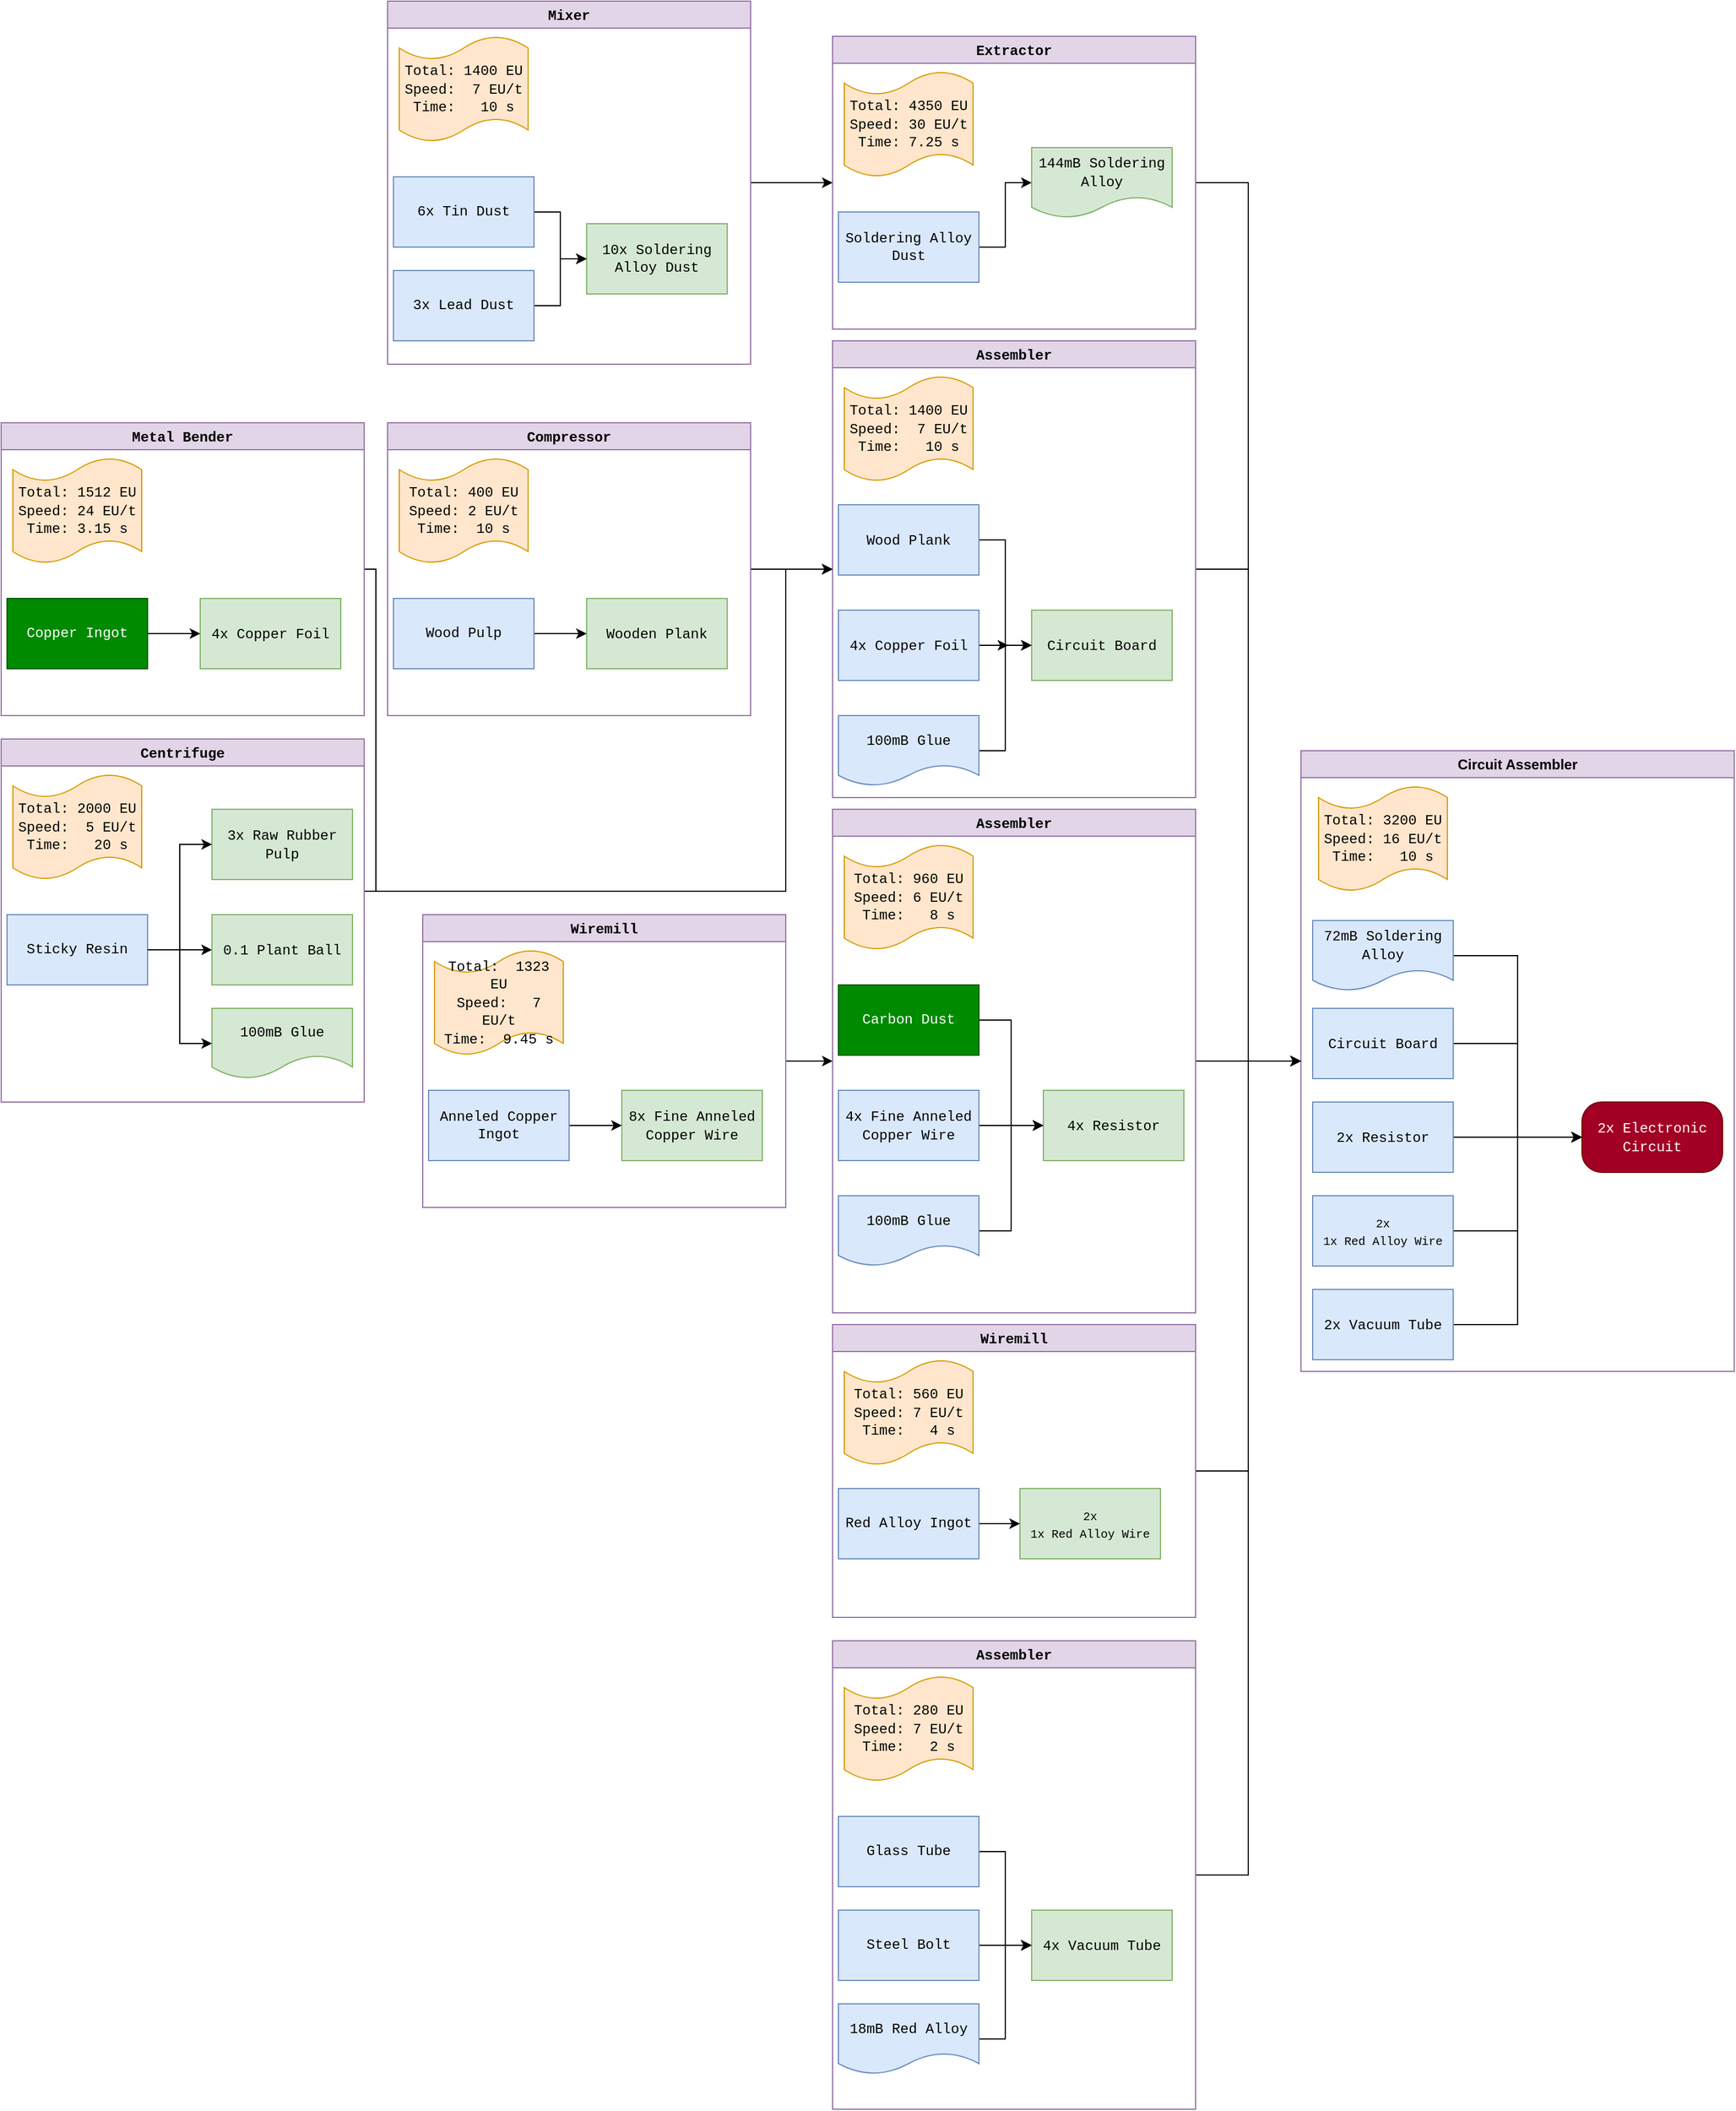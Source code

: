 <mxfile version="23.1.5" type="github">
  <diagram name="Page-1" id="xHWtxio63Q__qenesXCj">
    <mxGraphModel dx="1509" dy="815" grid="1" gridSize="10" guides="1" tooltips="1" connect="1" arrows="1" fold="1" page="1" pageScale="1" pageWidth="99900" pageHeight="99900" math="0" shadow="0">
      <root>
        <mxCell id="0" />
        <mxCell id="1" parent="0" />
        <mxCell id="_evyA89j4Kxm5VmDfR4r-19" value="Circuit Assembler" style="swimlane;whiteSpace=wrap;html=1;fillColor=#e1d5e7;strokeColor=#9673a6;" parent="1" vertex="1">
          <mxGeometry x="2490" y="920" width="370" height="530" as="geometry">
            <mxRectangle x="2540" y="1295" width="140" height="30" as="alternateBounds" />
          </mxGeometry>
        </mxCell>
        <mxCell id="_evyA89j4Kxm5VmDfR4r-24" value="&lt;font face=&quot;Courier New&quot;&gt;Total: 3200 EU&lt;br&gt;Speed: 16 EU/t&lt;br&gt;Time: &amp;nbsp; 10 s&lt;br&gt;&lt;/font&gt;" style="shape=tape;whiteSpace=wrap;html=1;fillColor=#ffe6cc;strokeColor=#d79b00;size=0.222;" parent="_evyA89j4Kxm5VmDfR4r-19" vertex="1">
          <mxGeometry x="15" y="30" width="110" height="90" as="geometry" />
        </mxCell>
        <mxCell id="_evyA89j4Kxm5VmDfR4r-25" value="&lt;font face=&quot;Courier New&quot;&gt;2x Electronic Circuit&lt;br&gt;&lt;/font&gt;" style="rounded=1;whiteSpace=wrap;html=1;fillColor=#a20025;strokeColor=#6F0000;arcSize=28;fontColor=#ffffff;" parent="_evyA89j4Kxm5VmDfR4r-19" vertex="1">
          <mxGeometry x="240" y="300" width="120" height="60" as="geometry" />
        </mxCell>
        <mxCell id="CNj63rIvP56T53jtsU0l-18" style="edgeStyle=orthogonalEdgeStyle;rounded=0;orthogonalLoop=1;jettySize=auto;html=1;entryX=0;entryY=0.5;entryDx=0;entryDy=0;" edge="1" parent="_evyA89j4Kxm5VmDfR4r-19" source="_evyA89j4Kxm5VmDfR4r-7" target="_evyA89j4Kxm5VmDfR4r-25">
          <mxGeometry relative="1" as="geometry" />
        </mxCell>
        <mxCell id="_evyA89j4Kxm5VmDfR4r-7" value="&lt;font face=&quot;Courier New&quot;&gt;Circuit Board&lt;br&gt;&lt;/font&gt;" style="rounded=0;whiteSpace=wrap;html=1;fillColor=#dae8fc;strokeColor=#6c8ebf;" parent="_evyA89j4Kxm5VmDfR4r-19" vertex="1">
          <mxGeometry x="10" y="220" width="120" height="60" as="geometry" />
        </mxCell>
        <mxCell id="CNj63rIvP56T53jtsU0l-17" style="edgeStyle=orthogonalEdgeStyle;rounded=0;orthogonalLoop=1;jettySize=auto;html=1;entryX=0;entryY=0.5;entryDx=0;entryDy=0;" edge="1" parent="_evyA89j4Kxm5VmDfR4r-19" source="_evyA89j4Kxm5VmDfR4r-41" target="_evyA89j4Kxm5VmDfR4r-25">
          <mxGeometry relative="1" as="geometry" />
        </mxCell>
        <mxCell id="_evyA89j4Kxm5VmDfR4r-41" value="&lt;font face=&quot;Courier New&quot;&gt;72mB Soldering Alloy&lt;br&gt;&lt;/font&gt;" style="rounded=0;whiteSpace=wrap;html=1;fillColor=#dae8fc;strokeColor=#6c8ebf;shape=document;boundedLbl=1;" parent="_evyA89j4Kxm5VmDfR4r-19" vertex="1">
          <mxGeometry x="10" y="145" width="120" height="60" as="geometry" />
        </mxCell>
        <mxCell id="CNj63rIvP56T53jtsU0l-19" style="edgeStyle=orthogonalEdgeStyle;rounded=0;orthogonalLoop=1;jettySize=auto;html=1;entryX=0;entryY=0.5;entryDx=0;entryDy=0;" edge="1" parent="_evyA89j4Kxm5VmDfR4r-19" source="_evyA89j4Kxm5VmDfR4r-8" target="_evyA89j4Kxm5VmDfR4r-25">
          <mxGeometry relative="1" as="geometry" />
        </mxCell>
        <mxCell id="_evyA89j4Kxm5VmDfR4r-8" value="&lt;font face=&quot;Courier New&quot;&gt;2x Resistor&lt;/font&gt;" style="rounded=0;whiteSpace=wrap;html=1;fillColor=#dae8fc;strokeColor=#6c8ebf;" parent="_evyA89j4Kxm5VmDfR4r-19" vertex="1">
          <mxGeometry x="10" y="300" width="120" height="60" as="geometry" />
        </mxCell>
        <mxCell id="CNj63rIvP56T53jtsU0l-20" style="edgeStyle=orthogonalEdgeStyle;rounded=0;orthogonalLoop=1;jettySize=auto;html=1;entryX=0;entryY=0.5;entryDx=0;entryDy=0;" edge="1" parent="_evyA89j4Kxm5VmDfR4r-19" source="_evyA89j4Kxm5VmDfR4r-9" target="_evyA89j4Kxm5VmDfR4r-25">
          <mxGeometry relative="1" as="geometry" />
        </mxCell>
        <mxCell id="_evyA89j4Kxm5VmDfR4r-9" value="&lt;font style=&quot;font-size: 10px;&quot; face=&quot;Courier New&quot;&gt;2x &lt;br&gt;1x Red Alloy Wire &lt;br&gt;&lt;/font&gt;" style="rounded=0;whiteSpace=wrap;html=1;fillColor=#dae8fc;strokeColor=#6c8ebf;" parent="_evyA89j4Kxm5VmDfR4r-19" vertex="1">
          <mxGeometry x="10" y="380" width="120" height="60" as="geometry" />
        </mxCell>
        <mxCell id="CNj63rIvP56T53jtsU0l-21" style="edgeStyle=orthogonalEdgeStyle;rounded=0;orthogonalLoop=1;jettySize=auto;html=1;entryX=0;entryY=0.5;entryDx=0;entryDy=0;" edge="1" parent="_evyA89j4Kxm5VmDfR4r-19" source="_evyA89j4Kxm5VmDfR4r-10" target="_evyA89j4Kxm5VmDfR4r-25">
          <mxGeometry relative="1" as="geometry" />
        </mxCell>
        <mxCell id="_evyA89j4Kxm5VmDfR4r-10" value="&lt;font face=&quot;Courier New&quot;&gt;2x Vacuum Tube&lt;br&gt;&lt;/font&gt;" style="rounded=0;whiteSpace=wrap;html=1;fillColor=#dae8fc;strokeColor=#6c8ebf;" parent="_evyA89j4Kxm5VmDfR4r-19" vertex="1">
          <mxGeometry x="10" y="460" width="120" height="60" as="geometry" />
        </mxCell>
        <mxCell id="CNj63rIvP56T53jtsU0l-23" style="edgeStyle=orthogonalEdgeStyle;rounded=0;orthogonalLoop=1;jettySize=auto;html=1;entryX=0;entryY=0.5;entryDx=0;entryDy=0;" edge="1" parent="1" source="_evyA89j4Kxm5VmDfR4r-27" target="_evyA89j4Kxm5VmDfR4r-19">
          <mxGeometry relative="1" as="geometry" />
        </mxCell>
        <mxCell id="_evyA89j4Kxm5VmDfR4r-27" value="&lt;font face=&quot;Courier New&quot;&gt;Extractor&lt;/font&gt;" style="swimlane;whiteSpace=wrap;html=1;fillColor=#e1d5e7;strokeColor=#9673a6;" parent="1" vertex="1">
          <mxGeometry x="2090" y="310" width="310" height="250" as="geometry">
            <mxRectangle x="2080" y="1000" width="140" height="30" as="alternateBounds" />
          </mxGeometry>
        </mxCell>
        <mxCell id="_evyA89j4Kxm5VmDfR4r-28" value="&lt;font face=&quot;Courier New&quot;&gt;Total: 4350 EU&lt;br&gt;Speed: 30 EU/t&lt;br&gt;Time: 7.25 s&lt;br&gt;&lt;/font&gt;" style="shape=tape;whiteSpace=wrap;html=1;fillColor=#ffe6cc;strokeColor=#d79b00;size=0.222;" parent="_evyA89j4Kxm5VmDfR4r-27" vertex="1">
          <mxGeometry x="10" y="30" width="110" height="90" as="geometry" />
        </mxCell>
        <mxCell id="_evyA89j4Kxm5VmDfR4r-11" value="&lt;font face=&quot;Courier New&quot;&gt;144mB Soldering Alloy&lt;br&gt;&lt;/font&gt;" style="rounded=0;whiteSpace=wrap;html=1;fillColor=#d5e8d4;strokeColor=#82b366;shape=document;boundedLbl=1;" parent="_evyA89j4Kxm5VmDfR4r-27" vertex="1">
          <mxGeometry x="170" y="95" width="120" height="60" as="geometry" />
        </mxCell>
        <mxCell id="CNj63rIvP56T53jtsU0l-29" style="edgeStyle=orthogonalEdgeStyle;rounded=0;orthogonalLoop=1;jettySize=auto;html=1;entryX=0;entryY=0.5;entryDx=0;entryDy=0;" edge="1" parent="_evyA89j4Kxm5VmDfR4r-27" source="CNj63rIvP56T53jtsU0l-28" target="_evyA89j4Kxm5VmDfR4r-11">
          <mxGeometry relative="1" as="geometry" />
        </mxCell>
        <mxCell id="CNj63rIvP56T53jtsU0l-28" value="Soldering Alloy Dust" style="rounded=0;whiteSpace=wrap;html=1;fontFamily=Courier New;fillColor=#dae8fc;strokeColor=#6c8ebf;" vertex="1" parent="_evyA89j4Kxm5VmDfR4r-27">
          <mxGeometry x="5" y="150" width="120" height="60" as="geometry" />
        </mxCell>
        <mxCell id="CNj63rIvP56T53jtsU0l-24" style="edgeStyle=orthogonalEdgeStyle;rounded=0;orthogonalLoop=1;jettySize=auto;html=1;entryX=0;entryY=0.5;entryDx=0;entryDy=0;" edge="1" parent="1" source="_evyA89j4Kxm5VmDfR4r-45" target="_evyA89j4Kxm5VmDfR4r-19">
          <mxGeometry relative="1" as="geometry" />
        </mxCell>
        <mxCell id="_evyA89j4Kxm5VmDfR4r-45" value="&lt;font face=&quot;Courier New&quot;&gt;Assembler&lt;/font&gt;" style="swimlane;whiteSpace=wrap;html=1;fillColor=#e1d5e7;strokeColor=#9673a6;" parent="1" vertex="1">
          <mxGeometry x="2090" y="970" width="310" height="430" as="geometry">
            <mxRectangle x="2080" y="1060" width="140" height="30" as="alternateBounds" />
          </mxGeometry>
        </mxCell>
        <mxCell id="_evyA89j4Kxm5VmDfR4r-46" value="&lt;font face=&quot;Courier New&quot;&gt;Total: 960 EU&lt;br&gt;Speed: 6 EU/t&lt;br&gt;Time: &amp;nbsp; 8 s&lt;br&gt;&lt;/font&gt;" style="shape=tape;whiteSpace=wrap;html=1;fillColor=#ffe6cc;strokeColor=#d79b00;size=0.222;" parent="_evyA89j4Kxm5VmDfR4r-45" vertex="1">
          <mxGeometry x="10" y="30" width="110" height="90" as="geometry" />
        </mxCell>
        <mxCell id="_evyA89j4Kxm5VmDfR4r-47" value="&lt;font face=&quot;Courier New&quot;&gt;4x Resistor&lt;br&gt;&lt;/font&gt;" style="rounded=0;whiteSpace=wrap;html=1;fillColor=#d5e8d4;strokeColor=#82b366;shape=document;boundedLbl=1;size=0;" parent="_evyA89j4Kxm5VmDfR4r-45" vertex="1">
          <mxGeometry x="180" y="240" width="120" height="60" as="geometry" />
        </mxCell>
        <mxCell id="CNj63rIvP56T53jtsU0l-34" style="edgeStyle=orthogonalEdgeStyle;rounded=0;orthogonalLoop=1;jettySize=auto;html=1;entryX=0;entryY=0.5;entryDx=0;entryDy=0;" edge="1" parent="_evyA89j4Kxm5VmDfR4r-45" source="CNj63rIvP56T53jtsU0l-32" target="_evyA89j4Kxm5VmDfR4r-47">
          <mxGeometry relative="1" as="geometry" />
        </mxCell>
        <mxCell id="CNj63rIvP56T53jtsU0l-32" value="&lt;font face=&quot;Courier New&quot;&gt;Carbon Dust&lt;br&gt;&lt;/font&gt;" style="rounded=0;whiteSpace=wrap;html=1;fillColor=#008a00;strokeColor=#005700;align=center;verticalAlign=middle;fontFamily=Courier New;fontSize=12;fontColor=#ffffff;" vertex="1" parent="_evyA89j4Kxm5VmDfR4r-45">
          <mxGeometry x="5" y="150" width="120" height="60" as="geometry" />
        </mxCell>
        <mxCell id="CNj63rIvP56T53jtsU0l-35" style="edgeStyle=orthogonalEdgeStyle;rounded=0;orthogonalLoop=1;jettySize=auto;html=1;entryX=0;entryY=0.5;entryDx=0;entryDy=0;" edge="1" parent="_evyA89j4Kxm5VmDfR4r-45" source="CNj63rIvP56T53jtsU0l-33" target="_evyA89j4Kxm5VmDfR4r-47">
          <mxGeometry relative="1" as="geometry" />
        </mxCell>
        <mxCell id="CNj63rIvP56T53jtsU0l-33" value="&lt;font face=&quot;Courier New&quot;&gt;4x Fine Anneled Copper Wire&lt;br&gt;&lt;/font&gt;" style="rounded=0;whiteSpace=wrap;html=1;fillColor=#dae8fc;strokeColor=#6c8ebf;" vertex="1" parent="_evyA89j4Kxm5VmDfR4r-45">
          <mxGeometry x="5" y="240" width="120" height="60" as="geometry" />
        </mxCell>
        <mxCell id="CNj63rIvP56T53jtsU0l-37" style="edgeStyle=orthogonalEdgeStyle;rounded=0;orthogonalLoop=1;jettySize=auto;html=1;entryX=0;entryY=0.5;entryDx=0;entryDy=0;" edge="1" parent="_evyA89j4Kxm5VmDfR4r-45" source="CNj63rIvP56T53jtsU0l-36" target="_evyA89j4Kxm5VmDfR4r-47">
          <mxGeometry relative="1" as="geometry" />
        </mxCell>
        <mxCell id="CNj63rIvP56T53jtsU0l-36" value="&lt;font face=&quot;Courier New&quot;&gt;100mB Glue&lt;br&gt;&lt;/font&gt;" style="shape=document;whiteSpace=wrap;html=1;boundedLbl=1;fillColor=#dae8fc;strokeColor=#6c8ebf;" vertex="1" parent="_evyA89j4Kxm5VmDfR4r-45">
          <mxGeometry x="5" y="330" width="120" height="60" as="geometry" />
        </mxCell>
        <mxCell id="CNj63rIvP56T53jtsU0l-25" style="edgeStyle=orthogonalEdgeStyle;rounded=0;orthogonalLoop=1;jettySize=auto;html=1;entryX=0;entryY=0.5;entryDx=0;entryDy=0;" edge="1" parent="1" source="CNj63rIvP56T53jtsU0l-1" target="_evyA89j4Kxm5VmDfR4r-19">
          <mxGeometry relative="1" as="geometry" />
        </mxCell>
        <mxCell id="CNj63rIvP56T53jtsU0l-1" value="&lt;font face=&quot;Courier New&quot;&gt;Assembler&lt;/font&gt;" style="swimlane;whiteSpace=wrap;html=1;fillColor=#e1d5e7;strokeColor=#9673a6;" vertex="1" parent="1">
          <mxGeometry x="2090" y="570" width="310" height="390" as="geometry">
            <mxRectangle x="2080" y="1120" width="140" height="30" as="alternateBounds" />
          </mxGeometry>
        </mxCell>
        <mxCell id="CNj63rIvP56T53jtsU0l-2" value="&lt;font face=&quot;Courier New&quot;&gt;Total: 1400 EU&lt;br&gt;Speed:&amp;nbsp; 7 EU/t&lt;br&gt;Time: &amp;nbsp; 10 s&lt;br&gt;&lt;/font&gt;" style="shape=tape;whiteSpace=wrap;html=1;fillColor=#ffe6cc;strokeColor=#d79b00;size=0.222;" vertex="1" parent="CNj63rIvP56T53jtsU0l-1">
          <mxGeometry x="10" y="30" width="110" height="90" as="geometry" />
        </mxCell>
        <mxCell id="CNj63rIvP56T53jtsU0l-3" value="&lt;font face=&quot;Courier New&quot;&gt;Circuit Board&lt;br&gt;&lt;/font&gt;" style="rounded=0;whiteSpace=wrap;html=1;fillColor=#d5e8d4;strokeColor=#82b366;shape=document;boundedLbl=1;size=0;" vertex="1" parent="CNj63rIvP56T53jtsU0l-1">
          <mxGeometry x="170" y="230" width="120" height="60" as="geometry" />
        </mxCell>
        <mxCell id="CNj63rIvP56T53jtsU0l-41" style="edgeStyle=orthogonalEdgeStyle;rounded=0;orthogonalLoop=1;jettySize=auto;html=1;entryX=0;entryY=0.5;entryDx=0;entryDy=0;" edge="1" parent="CNj63rIvP56T53jtsU0l-1" source="CNj63rIvP56T53jtsU0l-38" target="CNj63rIvP56T53jtsU0l-3">
          <mxGeometry relative="1" as="geometry" />
        </mxCell>
        <mxCell id="CNj63rIvP56T53jtsU0l-38" value="&lt;font face=&quot;Courier New&quot;&gt;Wood Plank&lt;br&gt;&lt;/font&gt;" style="rounded=0;whiteSpace=wrap;html=1;fillColor=#dae8fc;strokeColor=#6c8ebf;" vertex="1" parent="CNj63rIvP56T53jtsU0l-1">
          <mxGeometry x="5" y="140" width="120" height="60" as="geometry" />
        </mxCell>
        <mxCell id="CNj63rIvP56T53jtsU0l-42" style="edgeStyle=orthogonalEdgeStyle;rounded=0;orthogonalLoop=1;jettySize=auto;html=1;" edge="1" parent="CNj63rIvP56T53jtsU0l-1" source="CNj63rIvP56T53jtsU0l-39">
          <mxGeometry relative="1" as="geometry">
            <mxPoint x="150" y="260" as="targetPoint" />
          </mxGeometry>
        </mxCell>
        <mxCell id="CNj63rIvP56T53jtsU0l-39" value="&lt;font face=&quot;Courier New&quot;&gt;4x Copper Foil&lt;br&gt;&lt;/font&gt;" style="rounded=0;whiteSpace=wrap;html=1;fillColor=#dae8fc;strokeColor=#6c8ebf;" vertex="1" parent="CNj63rIvP56T53jtsU0l-1">
          <mxGeometry x="5" y="230" width="120" height="60" as="geometry" />
        </mxCell>
        <mxCell id="CNj63rIvP56T53jtsU0l-43" style="edgeStyle=orthogonalEdgeStyle;rounded=0;orthogonalLoop=1;jettySize=auto;html=1;entryX=0;entryY=0.5;entryDx=0;entryDy=0;" edge="1" parent="CNj63rIvP56T53jtsU0l-1" source="CNj63rIvP56T53jtsU0l-40" target="CNj63rIvP56T53jtsU0l-3">
          <mxGeometry relative="1" as="geometry" />
        </mxCell>
        <mxCell id="CNj63rIvP56T53jtsU0l-40" value="&lt;font face=&quot;Courier New&quot;&gt;100mB Glue&lt;br&gt;&lt;/font&gt;" style="shape=document;whiteSpace=wrap;html=1;boundedLbl=1;fillColor=#dae8fc;strokeColor=#6c8ebf;" vertex="1" parent="CNj63rIvP56T53jtsU0l-1">
          <mxGeometry x="5" y="320" width="120" height="60" as="geometry" />
        </mxCell>
        <mxCell id="CNj63rIvP56T53jtsU0l-26" style="edgeStyle=orthogonalEdgeStyle;rounded=0;orthogonalLoop=1;jettySize=auto;html=1;entryX=0;entryY=0.5;entryDx=0;entryDy=0;" edge="1" parent="1" source="CNj63rIvP56T53jtsU0l-6" target="_evyA89j4Kxm5VmDfR4r-19">
          <mxGeometry relative="1" as="geometry" />
        </mxCell>
        <mxCell id="CNj63rIvP56T53jtsU0l-6" value="&lt;font face=&quot;Courier New&quot;&gt;Wiremill&lt;/font&gt;" style="swimlane;whiteSpace=wrap;html=1;fillColor=#e1d5e7;strokeColor=#9673a6;" vertex="1" parent="1">
          <mxGeometry x="2090" y="1410" width="310" height="250" as="geometry">
            <mxRectangle x="2080" y="1200" width="140" height="30" as="alternateBounds" />
          </mxGeometry>
        </mxCell>
        <mxCell id="CNj63rIvP56T53jtsU0l-7" value="&lt;font face=&quot;Courier New&quot;&gt;Total: 560 EU&lt;br&gt;Speed: 7 EU/t&lt;br&gt;Time: &amp;nbsp; 4 s&lt;br&gt;&lt;/font&gt;" style="shape=tape;whiteSpace=wrap;html=1;fillColor=#ffe6cc;strokeColor=#d79b00;size=0.222;" vertex="1" parent="CNj63rIvP56T53jtsU0l-6">
          <mxGeometry x="10" y="30" width="110" height="90" as="geometry" />
        </mxCell>
        <mxCell id="CNj63rIvP56T53jtsU0l-8" value="&lt;font style=&quot;font-size: 10px;&quot; face=&quot;Courier New&quot;&gt;2x &lt;br&gt;1x Red Alloy Wire &lt;br&gt;&lt;/font&gt;" style="rounded=0;whiteSpace=wrap;html=1;fillColor=#d5e8d4;strokeColor=#82b366;shape=document;boundedLbl=1;size=0;" vertex="1" parent="CNj63rIvP56T53jtsU0l-6">
          <mxGeometry x="160" y="140" width="120" height="60" as="geometry" />
        </mxCell>
        <mxCell id="CNj63rIvP56T53jtsU0l-47" style="edgeStyle=orthogonalEdgeStyle;rounded=0;orthogonalLoop=1;jettySize=auto;html=1;entryX=0;entryY=0.5;entryDx=0;entryDy=0;" edge="1" parent="CNj63rIvP56T53jtsU0l-6" source="CNj63rIvP56T53jtsU0l-46" target="CNj63rIvP56T53jtsU0l-8">
          <mxGeometry relative="1" as="geometry" />
        </mxCell>
        <mxCell id="CNj63rIvP56T53jtsU0l-46" value="Red Alloy Ingot" style="rounded=0;whiteSpace=wrap;html=1;fillColor=#dae8fc;strokeColor=#6c8ebf;fontFamily=Courier New;" vertex="1" parent="CNj63rIvP56T53jtsU0l-6">
          <mxGeometry x="5" y="140" width="120" height="60" as="geometry" />
        </mxCell>
        <mxCell id="CNj63rIvP56T53jtsU0l-27" style="edgeStyle=orthogonalEdgeStyle;rounded=0;orthogonalLoop=1;jettySize=auto;html=1;entryX=0;entryY=0.5;entryDx=0;entryDy=0;" edge="1" parent="1" source="CNj63rIvP56T53jtsU0l-11" target="_evyA89j4Kxm5VmDfR4r-19">
          <mxGeometry relative="1" as="geometry" />
        </mxCell>
        <mxCell id="CNj63rIvP56T53jtsU0l-11" value="&lt;font face=&quot;Courier New&quot;&gt;Assembler&lt;/font&gt;" style="swimlane;whiteSpace=wrap;html=1;fillColor=#e1d5e7;strokeColor=#9673a6;" vertex="1" parent="1">
          <mxGeometry x="2090" y="1680" width="310" height="400" as="geometry">
            <mxRectangle x="2070" y="1460" width="140" height="30" as="alternateBounds" />
          </mxGeometry>
        </mxCell>
        <mxCell id="CNj63rIvP56T53jtsU0l-12" value="&lt;font face=&quot;Courier New&quot;&gt;Total: 280 EU&lt;br&gt;Speed: 7 EU/t&lt;br&gt;Time: &amp;nbsp; 2 s&lt;br&gt;&lt;/font&gt;" style="shape=tape;whiteSpace=wrap;html=1;fillColor=#ffe6cc;strokeColor=#d79b00;size=0.222;" vertex="1" parent="CNj63rIvP56T53jtsU0l-11">
          <mxGeometry x="10" y="30" width="110" height="90" as="geometry" />
        </mxCell>
        <mxCell id="CNj63rIvP56T53jtsU0l-14" value="&lt;font face=&quot;Courier New&quot;&gt;4x Vacuum Tube&lt;br&gt;&lt;/font&gt;" style="rounded=0;whiteSpace=wrap;html=1;fillColor=#d5e8d4;strokeColor=#82b366;" vertex="1" parent="CNj63rIvP56T53jtsU0l-11">
          <mxGeometry x="170" y="230" width="120" height="60" as="geometry" />
        </mxCell>
        <mxCell id="CNj63rIvP56T53jtsU0l-59" style="edgeStyle=orthogonalEdgeStyle;rounded=0;orthogonalLoop=1;jettySize=auto;html=1;entryX=0;entryY=0.5;entryDx=0;entryDy=0;" edge="1" parent="CNj63rIvP56T53jtsU0l-11" source="CNj63rIvP56T53jtsU0l-48" target="CNj63rIvP56T53jtsU0l-14">
          <mxGeometry relative="1" as="geometry" />
        </mxCell>
        <mxCell id="CNj63rIvP56T53jtsU0l-48" value="Glass Tube" style="rounded=0;whiteSpace=wrap;html=1;fontFamily=Courier New;fillColor=#dae8fc;strokeColor=#6c8ebf;" vertex="1" parent="CNj63rIvP56T53jtsU0l-11">
          <mxGeometry x="5" y="150" width="120" height="60" as="geometry" />
        </mxCell>
        <mxCell id="CNj63rIvP56T53jtsU0l-58" style="edgeStyle=orthogonalEdgeStyle;rounded=0;orthogonalLoop=1;jettySize=auto;html=1;entryX=0;entryY=0.5;entryDx=0;entryDy=0;" edge="1" parent="CNj63rIvP56T53jtsU0l-11" source="CNj63rIvP56T53jtsU0l-55" target="CNj63rIvP56T53jtsU0l-14">
          <mxGeometry relative="1" as="geometry" />
        </mxCell>
        <mxCell id="CNj63rIvP56T53jtsU0l-55" value="Steel Bolt" style="rounded=0;whiteSpace=wrap;html=1;fontFamily=Courier New;fillColor=#dae8fc;strokeColor=#6c8ebf;" vertex="1" parent="CNj63rIvP56T53jtsU0l-11">
          <mxGeometry x="5" y="230" width="120" height="60" as="geometry" />
        </mxCell>
        <mxCell id="CNj63rIvP56T53jtsU0l-57" style="edgeStyle=orthogonalEdgeStyle;rounded=0;orthogonalLoop=1;jettySize=auto;html=1;entryX=0;entryY=0.5;entryDx=0;entryDy=0;" edge="1" parent="CNj63rIvP56T53jtsU0l-11" source="CNj63rIvP56T53jtsU0l-56" target="CNj63rIvP56T53jtsU0l-14">
          <mxGeometry relative="1" as="geometry" />
        </mxCell>
        <mxCell id="CNj63rIvP56T53jtsU0l-56" value="&lt;font face=&quot;Courier New&quot;&gt;18mB Red Alloy&lt;br&gt;&lt;/font&gt;" style="shape=document;whiteSpace=wrap;html=1;boundedLbl=1;fillColor=#dae8fc;strokeColor=#6c8ebf;" vertex="1" parent="CNj63rIvP56T53jtsU0l-11">
          <mxGeometry x="5" y="310" width="120" height="60" as="geometry" />
        </mxCell>
        <mxCell id="CNj63rIvP56T53jtsU0l-65" style="edgeStyle=orthogonalEdgeStyle;rounded=0;orthogonalLoop=1;jettySize=auto;html=1;entryX=0;entryY=0.5;entryDx=0;entryDy=0;" edge="1" parent="1" source="CNj63rIvP56T53jtsU0l-60" target="_evyA89j4Kxm5VmDfR4r-27">
          <mxGeometry relative="1" as="geometry" />
        </mxCell>
        <mxCell id="CNj63rIvP56T53jtsU0l-60" value="&lt;font face=&quot;Courier New&quot;&gt;Mixer&lt;/font&gt;" style="swimlane;whiteSpace=wrap;html=1;fillColor=#e1d5e7;strokeColor=#9673a6;" vertex="1" parent="1">
          <mxGeometry x="1710" y="280" width="310" height="310" as="geometry">
            <mxRectangle x="2080" y="1000" width="140" height="30" as="alternateBounds" />
          </mxGeometry>
        </mxCell>
        <mxCell id="CNj63rIvP56T53jtsU0l-61" value="&lt;font face=&quot;Courier New&quot;&gt;Total: 1400 EU&lt;br&gt;Speed:&amp;nbsp; 7 EU/t&lt;br&gt;Time:&amp;nbsp;&amp;nbsp; 10 s&lt;br&gt;&lt;/font&gt;" style="shape=tape;whiteSpace=wrap;html=1;fillColor=#ffe6cc;strokeColor=#d79b00;size=0.222;" vertex="1" parent="CNj63rIvP56T53jtsU0l-60">
          <mxGeometry x="10" y="30" width="110" height="90" as="geometry" />
        </mxCell>
        <mxCell id="CNj63rIvP56T53jtsU0l-62" value="10x Soldering Alloy Dust" style="rounded=0;whiteSpace=wrap;html=1;fillColor=#d5e8d4;strokeColor=#82b366;shape=document;boundedLbl=1;size=0;fontFamily=Courier New;" vertex="1" parent="CNj63rIvP56T53jtsU0l-60">
          <mxGeometry x="170" y="190" width="120" height="60" as="geometry" />
        </mxCell>
        <mxCell id="CNj63rIvP56T53jtsU0l-63" style="edgeStyle=orthogonalEdgeStyle;rounded=0;orthogonalLoop=1;jettySize=auto;html=1;entryX=0;entryY=0.5;entryDx=0;entryDy=0;" edge="1" parent="CNj63rIvP56T53jtsU0l-60" source="CNj63rIvP56T53jtsU0l-64" target="CNj63rIvP56T53jtsU0l-62">
          <mxGeometry relative="1" as="geometry" />
        </mxCell>
        <mxCell id="CNj63rIvP56T53jtsU0l-64" value="6x Tin Dust" style="rounded=0;whiteSpace=wrap;html=1;fontFamily=Courier New;fillColor=#dae8fc;strokeColor=#6c8ebf;" vertex="1" parent="CNj63rIvP56T53jtsU0l-60">
          <mxGeometry x="5" y="150" width="120" height="60" as="geometry" />
        </mxCell>
        <mxCell id="CNj63rIvP56T53jtsU0l-67" style="edgeStyle=orthogonalEdgeStyle;rounded=0;orthogonalLoop=1;jettySize=auto;html=1;entryX=0;entryY=0.5;entryDx=0;entryDy=0;" edge="1" parent="CNj63rIvP56T53jtsU0l-60" source="CNj63rIvP56T53jtsU0l-66" target="CNj63rIvP56T53jtsU0l-62">
          <mxGeometry relative="1" as="geometry" />
        </mxCell>
        <mxCell id="CNj63rIvP56T53jtsU0l-66" value="3x Lead Dust" style="rounded=0;whiteSpace=wrap;html=1;fontFamily=Courier New;fillColor=#dae8fc;strokeColor=#6c8ebf;" vertex="1" parent="CNj63rIvP56T53jtsU0l-60">
          <mxGeometry x="5" y="230" width="120" height="60" as="geometry" />
        </mxCell>
        <mxCell id="CNj63rIvP56T53jtsU0l-73" style="edgeStyle=orthogonalEdgeStyle;rounded=0;orthogonalLoop=1;jettySize=auto;html=1;entryX=0;entryY=0.5;entryDx=0;entryDy=0;" edge="1" parent="1" source="CNj63rIvP56T53jtsU0l-68" target="CNj63rIvP56T53jtsU0l-1">
          <mxGeometry relative="1" as="geometry" />
        </mxCell>
        <mxCell id="CNj63rIvP56T53jtsU0l-68" value="&lt;font face=&quot;Courier New&quot;&gt;Compressor&lt;/font&gt;" style="swimlane;whiteSpace=wrap;html=1;fillColor=#e1d5e7;strokeColor=#9673a6;" vertex="1" parent="1">
          <mxGeometry x="1710" y="640" width="310" height="250" as="geometry">
            <mxRectangle x="2080" y="1000" width="140" height="30" as="alternateBounds" />
          </mxGeometry>
        </mxCell>
        <mxCell id="CNj63rIvP56T53jtsU0l-69" value="&lt;font face=&quot;Courier New&quot;&gt;Total: 400 EU&lt;br&gt;Speed: 2 EU/t&lt;br&gt;Time:&amp;nbsp; 10 s&lt;br&gt;&lt;/font&gt;" style="shape=tape;whiteSpace=wrap;html=1;fillColor=#ffe6cc;strokeColor=#d79b00;size=0.222;" vertex="1" parent="CNj63rIvP56T53jtsU0l-68">
          <mxGeometry x="10" y="30" width="110" height="90" as="geometry" />
        </mxCell>
        <mxCell id="CNj63rIvP56T53jtsU0l-70" value="&lt;font face=&quot;Courier New&quot;&gt;Wooden Plank&lt;br&gt;&lt;/font&gt;" style="rounded=0;whiteSpace=wrap;html=1;fillColor=#d5e8d4;strokeColor=#82b366;shape=document;boundedLbl=1;size=0;" vertex="1" parent="CNj63rIvP56T53jtsU0l-68">
          <mxGeometry x="170" y="150" width="120" height="60" as="geometry" />
        </mxCell>
        <mxCell id="CNj63rIvP56T53jtsU0l-71" style="edgeStyle=orthogonalEdgeStyle;rounded=0;orthogonalLoop=1;jettySize=auto;html=1;entryX=0;entryY=0.5;entryDx=0;entryDy=0;" edge="1" parent="CNj63rIvP56T53jtsU0l-68" source="CNj63rIvP56T53jtsU0l-72" target="CNj63rIvP56T53jtsU0l-70">
          <mxGeometry relative="1" as="geometry" />
        </mxCell>
        <mxCell id="CNj63rIvP56T53jtsU0l-72" value="Wood Pulp" style="rounded=0;whiteSpace=wrap;html=1;fontFamily=Courier New;fillColor=#dae8fc;strokeColor=#6c8ebf;" vertex="1" parent="CNj63rIvP56T53jtsU0l-68">
          <mxGeometry x="5" y="150" width="120" height="60" as="geometry" />
        </mxCell>
        <mxCell id="CNj63rIvP56T53jtsU0l-79" style="edgeStyle=orthogonalEdgeStyle;rounded=0;orthogonalLoop=1;jettySize=auto;html=1;entryX=0;entryY=0.5;entryDx=0;entryDy=0;" edge="1" parent="1" source="CNj63rIvP56T53jtsU0l-74" target="CNj63rIvP56T53jtsU0l-1">
          <mxGeometry relative="1" as="geometry">
            <Array as="points">
              <mxPoint x="1700" y="765" />
              <mxPoint x="1700" y="1040" />
              <mxPoint x="2050" y="1040" />
              <mxPoint x="2050" y="765" />
            </Array>
          </mxGeometry>
        </mxCell>
        <mxCell id="CNj63rIvP56T53jtsU0l-74" value="&lt;font face=&quot;Courier New&quot;&gt;Metal Bender&lt;br&gt;&lt;/font&gt;" style="swimlane;whiteSpace=wrap;html=1;fillColor=#e1d5e7;strokeColor=#9673a6;" vertex="1" parent="1">
          <mxGeometry x="1380" y="640" width="310" height="250" as="geometry">
            <mxRectangle x="2080" y="1000" width="140" height="30" as="alternateBounds" />
          </mxGeometry>
        </mxCell>
        <mxCell id="CNj63rIvP56T53jtsU0l-75" value="&lt;font face=&quot;Courier New&quot;&gt;Total: 1512 EU&lt;br&gt;Speed: 24 EU/t&lt;br&gt;Time: 3.15 s&lt;br&gt;&lt;/font&gt;" style="shape=tape;whiteSpace=wrap;html=1;fillColor=#ffe6cc;strokeColor=#d79b00;size=0.222;" vertex="1" parent="CNj63rIvP56T53jtsU0l-74">
          <mxGeometry x="10" y="30" width="110" height="90" as="geometry" />
        </mxCell>
        <mxCell id="CNj63rIvP56T53jtsU0l-76" value="&lt;font face=&quot;Courier New&quot;&gt;4x Copper Foil&lt;br&gt;&lt;/font&gt;" style="rounded=0;whiteSpace=wrap;html=1;fillColor=#d5e8d4;strokeColor=#82b366;shape=document;boundedLbl=1;size=0;" vertex="1" parent="CNj63rIvP56T53jtsU0l-74">
          <mxGeometry x="170" y="150" width="120" height="60" as="geometry" />
        </mxCell>
        <mxCell id="CNj63rIvP56T53jtsU0l-77" style="edgeStyle=orthogonalEdgeStyle;rounded=0;orthogonalLoop=1;jettySize=auto;html=1;entryX=0;entryY=0.5;entryDx=0;entryDy=0;" edge="1" parent="CNj63rIvP56T53jtsU0l-74" source="CNj63rIvP56T53jtsU0l-78" target="CNj63rIvP56T53jtsU0l-76">
          <mxGeometry relative="1" as="geometry" />
        </mxCell>
        <mxCell id="CNj63rIvP56T53jtsU0l-78" value="Copper Ingot" style="rounded=0;whiteSpace=wrap;html=1;fontFamily=Courier New;fillColor=#008a00;strokeColor=#005700;fontColor=#ffffff;" vertex="1" parent="CNj63rIvP56T53jtsU0l-74">
          <mxGeometry x="5" y="150" width="120" height="60" as="geometry" />
        </mxCell>
        <mxCell id="CNj63rIvP56T53jtsU0l-85" style="edgeStyle=orthogonalEdgeStyle;rounded=0;orthogonalLoop=1;jettySize=auto;html=1;entryX=0;entryY=0.5;entryDx=0;entryDy=0;" edge="1" parent="1" source="CNj63rIvP56T53jtsU0l-80" target="CNj63rIvP56T53jtsU0l-1">
          <mxGeometry relative="1" as="geometry">
            <mxPoint x="2070" y="840" as="targetPoint" />
            <Array as="points">
              <mxPoint x="2050" y="1040" />
              <mxPoint x="2050" y="765" />
            </Array>
          </mxGeometry>
        </mxCell>
        <mxCell id="CNj63rIvP56T53jtsU0l-80" value="&lt;font face=&quot;Courier New&quot;&gt;Centrifuge&lt;/font&gt;" style="swimlane;whiteSpace=wrap;html=1;fillColor=#e1d5e7;strokeColor=#9673a6;" vertex="1" parent="1">
          <mxGeometry x="1380" y="910" width="310" height="310" as="geometry">
            <mxRectangle x="2080" y="1000" width="140" height="30" as="alternateBounds" />
          </mxGeometry>
        </mxCell>
        <mxCell id="CNj63rIvP56T53jtsU0l-81" value="&lt;font face=&quot;Courier New&quot;&gt;Total: 2000 EU&lt;br&gt;Speed:&amp;nbsp; 5 EU/t&lt;br&gt;Time: &amp;nbsp; 20 s&lt;br&gt;&lt;/font&gt;" style="shape=tape;whiteSpace=wrap;html=1;fillColor=#ffe6cc;strokeColor=#d79b00;size=0.222;" vertex="1" parent="CNj63rIvP56T53jtsU0l-80">
          <mxGeometry x="10" y="30" width="110" height="90" as="geometry" />
        </mxCell>
        <mxCell id="CNj63rIvP56T53jtsU0l-82" value="&lt;font face=&quot;Courier New&quot;&gt;3x Raw Rubber Pulp&lt;br&gt;&lt;/font&gt;" style="rounded=0;whiteSpace=wrap;html=1;fillColor=#d5e8d4;strokeColor=#82b366;shape=document;boundedLbl=1;size=0;" vertex="1" parent="CNj63rIvP56T53jtsU0l-80">
          <mxGeometry x="180" y="60" width="120" height="60" as="geometry" />
        </mxCell>
        <mxCell id="CNj63rIvP56T53jtsU0l-83" style="edgeStyle=orthogonalEdgeStyle;rounded=0;orthogonalLoop=1;jettySize=auto;html=1;entryX=0;entryY=0.5;entryDx=0;entryDy=0;" edge="1" parent="CNj63rIvP56T53jtsU0l-80" source="CNj63rIvP56T53jtsU0l-84" target="CNj63rIvP56T53jtsU0l-82">
          <mxGeometry relative="1" as="geometry" />
        </mxCell>
        <mxCell id="CNj63rIvP56T53jtsU0l-87" style="edgeStyle=orthogonalEdgeStyle;rounded=0;orthogonalLoop=1;jettySize=auto;html=1;entryX=0;entryY=0.5;entryDx=0;entryDy=0;" edge="1" parent="CNj63rIvP56T53jtsU0l-80" source="CNj63rIvP56T53jtsU0l-84" target="CNj63rIvP56T53jtsU0l-86">
          <mxGeometry relative="1" as="geometry" />
        </mxCell>
        <mxCell id="CNj63rIvP56T53jtsU0l-84" value="Sticky Resin" style="rounded=0;whiteSpace=wrap;html=1;fontFamily=Courier New;fillColor=#dae8fc;strokeColor=#6c8ebf;" vertex="1" parent="CNj63rIvP56T53jtsU0l-80">
          <mxGeometry x="5" y="150" width="120" height="60" as="geometry" />
        </mxCell>
        <mxCell id="CNj63rIvP56T53jtsU0l-86" value="&lt;font face=&quot;Courier New&quot;&gt;0.1 Plant Ball&lt;br&gt;&lt;/font&gt;" style="rounded=0;whiteSpace=wrap;html=1;fillColor=#d5e8d4;strokeColor=#82b366;shape=document;boundedLbl=1;size=0;" vertex="1" parent="CNj63rIvP56T53jtsU0l-80">
          <mxGeometry x="180" y="150" width="120" height="60" as="geometry" />
        </mxCell>
        <mxCell id="CNj63rIvP56T53jtsU0l-88" value="&lt;font face=&quot;Courier New&quot;&gt;100mB Glue&lt;br&gt;&lt;/font&gt;" style="rounded=0;whiteSpace=wrap;html=1;fillColor=#d5e8d4;strokeColor=#82b366;shape=document;boundedLbl=1;size=0.333;" vertex="1" parent="CNj63rIvP56T53jtsU0l-80">
          <mxGeometry x="180" y="230" width="120" height="60" as="geometry" />
        </mxCell>
        <mxCell id="CNj63rIvP56T53jtsU0l-89" style="edgeStyle=orthogonalEdgeStyle;rounded=0;orthogonalLoop=1;jettySize=auto;html=1;entryX=0;entryY=0.5;entryDx=0;entryDy=0;" edge="1" parent="CNj63rIvP56T53jtsU0l-80" source="CNj63rIvP56T53jtsU0l-84" target="CNj63rIvP56T53jtsU0l-88">
          <mxGeometry relative="1" as="geometry" />
        </mxCell>
        <mxCell id="CNj63rIvP56T53jtsU0l-95" style="edgeStyle=orthogonalEdgeStyle;rounded=0;orthogonalLoop=1;jettySize=auto;html=1;entryX=0;entryY=0.5;entryDx=0;entryDy=0;" edge="1" parent="1" source="CNj63rIvP56T53jtsU0l-90" target="_evyA89j4Kxm5VmDfR4r-45">
          <mxGeometry relative="1" as="geometry">
            <mxPoint x="2060" y="1530" as="targetPoint" />
          </mxGeometry>
        </mxCell>
        <mxCell id="CNj63rIvP56T53jtsU0l-90" value="&lt;font face=&quot;Courier New&quot;&gt;Wiremill&lt;/font&gt;" style="swimlane;whiteSpace=wrap;html=1;fillColor=#e1d5e7;strokeColor=#9673a6;" vertex="1" parent="1">
          <mxGeometry x="1740" y="1060" width="310" height="250" as="geometry">
            <mxRectangle x="2080" y="1000" width="140" height="30" as="alternateBounds" />
          </mxGeometry>
        </mxCell>
        <mxCell id="CNj63rIvP56T53jtsU0l-91" value="&lt;font face=&quot;Courier New&quot;&gt;Total:&amp;nbsp; 1323 EU&lt;br&gt;Speed: &amp;nbsp; 7 EU/t&lt;br&gt;Time:&amp;nbsp; 9.45 s&lt;br&gt;&lt;/font&gt;" style="shape=tape;whiteSpace=wrap;html=1;fillColor=#ffe6cc;strokeColor=#d79b00;size=0.222;" vertex="1" parent="CNj63rIvP56T53jtsU0l-90">
          <mxGeometry x="10" y="30" width="110" height="90" as="geometry" />
        </mxCell>
        <mxCell id="CNj63rIvP56T53jtsU0l-92" value="&lt;font face=&quot;Courier New&quot;&gt;8x Fine Anneled Copper Wire&lt;br&gt;&lt;/font&gt;" style="rounded=0;whiteSpace=wrap;html=1;fillColor=#d5e8d4;strokeColor=#82b366;shape=document;boundedLbl=1;size=0;" vertex="1" parent="CNj63rIvP56T53jtsU0l-90">
          <mxGeometry x="170" y="150" width="120" height="60" as="geometry" />
        </mxCell>
        <mxCell id="CNj63rIvP56T53jtsU0l-93" style="edgeStyle=orthogonalEdgeStyle;rounded=0;orthogonalLoop=1;jettySize=auto;html=1;entryX=0;entryY=0.5;entryDx=0;entryDy=0;" edge="1" parent="CNj63rIvP56T53jtsU0l-90" source="CNj63rIvP56T53jtsU0l-94" target="CNj63rIvP56T53jtsU0l-92">
          <mxGeometry relative="1" as="geometry" />
        </mxCell>
        <mxCell id="CNj63rIvP56T53jtsU0l-94" value="Anneled Copper Ingot" style="rounded=0;whiteSpace=wrap;html=1;fontFamily=Courier New;fillColor=#dae8fc;strokeColor=#6c8ebf;" vertex="1" parent="CNj63rIvP56T53jtsU0l-90">
          <mxGeometry x="5" y="150" width="120" height="60" as="geometry" />
        </mxCell>
      </root>
    </mxGraphModel>
  </diagram>
</mxfile>
